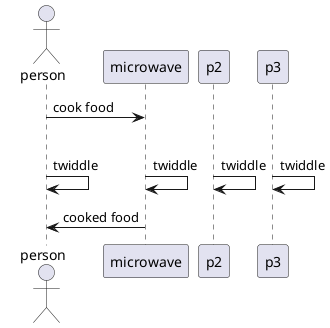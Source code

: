 {
  "sha1": "rlxv2qrm2b5991kab0x8cev37paba6q",
  "insertion": {
    "when": "2024-06-04T17:28:43.982Z",
    "user": "plantuml@gmail.com"
  }
}
@startuml
actor "person" as p
participant "microwave" as m
   
p->m: cook food
par2
   m->m: twiddle
also
   p2->p2: twiddle   
also
   p3->p3: twiddle   
also
   p->p: twiddle   
end
   
p<-m: cooked food   
@enduml

